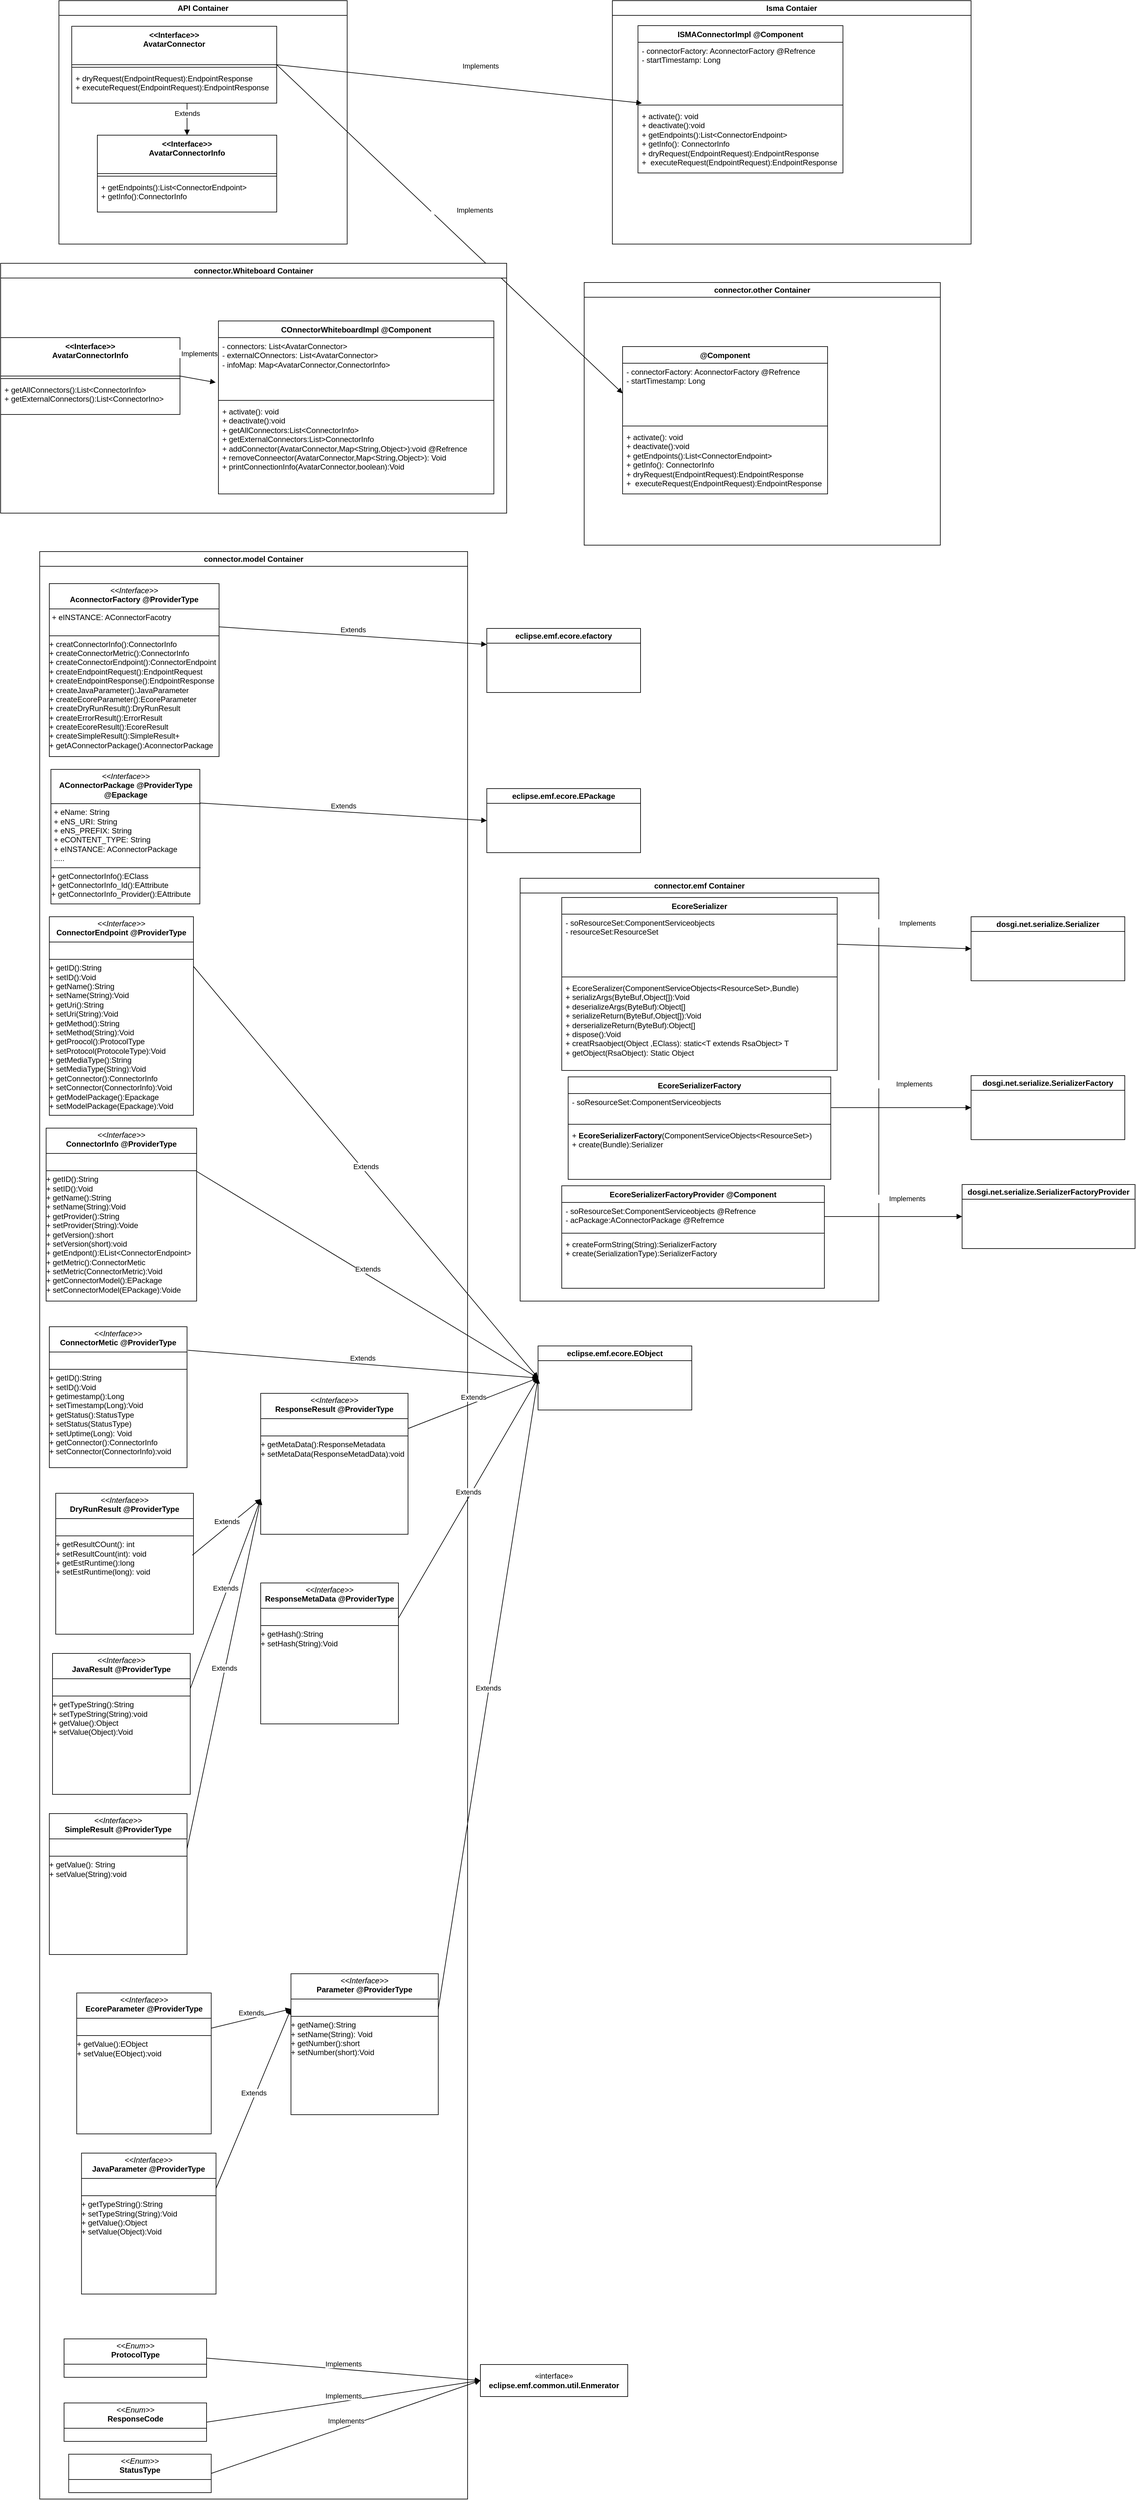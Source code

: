 <mxfile version="26.3.0">
  <diagram id="C5RBs43oDa-KdzZeNtuy" name="Page-1">
    <mxGraphModel dx="2717" dy="1353" grid="1" gridSize="10" guides="1" tooltips="1" connect="1" arrows="1" fold="1" page="1" pageScale="1" pageWidth="827" pageHeight="1169" math="0" shadow="0">
      <root>
        <mxCell id="WIyWlLk6GJQsqaUBKTNV-0" />
        <mxCell id="WIyWlLk6GJQsqaUBKTNV-1" parent="WIyWlLk6GJQsqaUBKTNV-0" />
        <mxCell id="YxOy0pmNRRjboRJVO0OH-23" value="Isma Contaier" style="swimlane;whiteSpace=wrap;html=1;" parent="WIyWlLk6GJQsqaUBKTNV-1" vertex="1">
          <mxGeometry x="134" y="20" width="560" height="380" as="geometry" />
        </mxCell>
        <mxCell id="djY0cKDpvmUm5j8Hwuhj-0" value="ISMAConnectorImpl @Component" style="swimlane;fontStyle=1;align=center;verticalAlign=top;childLayout=stackLayout;horizontal=1;startSize=26;horizontalStack=0;resizeParent=1;resizeParentMax=0;resizeLast=0;collapsible=1;marginBottom=0;whiteSpace=wrap;html=1;" vertex="1" parent="YxOy0pmNRRjboRJVO0OH-23">
          <mxGeometry x="40" y="39" width="320" height="230" as="geometry" />
        </mxCell>
        <mxCell id="djY0cKDpvmUm5j8Hwuhj-1" value="- connectorFactory: AconnectorFactory @Refrence&lt;div&gt;- startTimestamp: Long&lt;/div&gt;" style="text;strokeColor=none;fillColor=none;align=left;verticalAlign=top;spacingLeft=4;spacingRight=4;overflow=hidden;rotatable=0;points=[[0,0.5],[1,0.5]];portConstraint=eastwest;whiteSpace=wrap;html=1;" vertex="1" parent="djY0cKDpvmUm5j8Hwuhj-0">
          <mxGeometry y="26" width="320" height="94" as="geometry" />
        </mxCell>
        <mxCell id="djY0cKDpvmUm5j8Hwuhj-2" value="" style="line;strokeWidth=1;fillColor=none;align=left;verticalAlign=middle;spacingTop=-1;spacingLeft=3;spacingRight=3;rotatable=0;labelPosition=right;points=[];portConstraint=eastwest;strokeColor=inherit;" vertex="1" parent="djY0cKDpvmUm5j8Hwuhj-0">
          <mxGeometry y="120" width="320" height="8" as="geometry" />
        </mxCell>
        <mxCell id="djY0cKDpvmUm5j8Hwuhj-3" value="+ activate(): void&lt;div&gt;+ deactivate():void&lt;/div&gt;&lt;div&gt;+ getEndpoints():List&amp;lt;ConnectorEndpoint&amp;gt;&lt;/div&gt;&lt;div&gt;+ getInfo(): ConnectorInfo&lt;/div&gt;&lt;div&gt;+&amp;nbsp;&lt;span style=&quot;background-color: transparent; color: light-dark(rgb(0, 0, 0), rgb(255, 255, 255));&quot;&gt;dryRequest(EndpointRequest):EndpointResponse&lt;/span&gt;&lt;/div&gt;&lt;div&gt;&lt;span style=&quot;background-color: transparent; color: light-dark(rgb(0, 0, 0), rgb(255, 255, 255));&quot;&gt;+&amp;nbsp;&lt;/span&gt;&lt;span style=&quot;background-color: transparent; color: light-dark(rgb(0, 0, 0), rgb(255, 255, 255));&quot;&gt;&amp;nbsp;executeRequest(EndpointRequest):EndpointResponse&amp;nbsp;&lt;/span&gt;&lt;/div&gt;&lt;div&gt;&lt;span style=&quot;background-color: transparent; color: light-dark(rgb(0, 0, 0), rgb(255, 255, 255));&quot;&gt;&lt;br&gt;&lt;/span&gt;&lt;/div&gt;&lt;div&gt;&lt;span style=&quot;background-color: transparent; color: light-dark(rgb(0, 0, 0), rgb(255, 255, 255));&quot;&gt;&lt;br&gt;&lt;/span&gt;&lt;/div&gt;&lt;div&gt;&lt;span style=&quot;background-color: transparent; color: light-dark(rgb(0, 0, 0), rgb(255, 255, 255));&quot;&gt;&lt;br&gt;&lt;/span&gt;&lt;/div&gt;" style="text;strokeColor=none;fillColor=none;align=left;verticalAlign=top;spacingLeft=4;spacingRight=4;overflow=hidden;rotatable=0;points=[[0,0.5],[1,0.5]];portConstraint=eastwest;whiteSpace=wrap;html=1;" vertex="1" parent="djY0cKDpvmUm5j8Hwuhj-0">
          <mxGeometry y="128" width="320" height="102" as="geometry" />
        </mxCell>
        <mxCell id="YxOy0pmNRRjboRJVO0OH-12" value="API Container" style="swimlane;whiteSpace=wrap;html=1;" parent="WIyWlLk6GJQsqaUBKTNV-1" vertex="1">
          <mxGeometry x="-730" y="20" width="450" height="380" as="geometry" />
        </mxCell>
        <mxCell id="YxOy0pmNRRjboRJVO0OH-15" value="&amp;lt;&amp;lt;Interface&amp;gt;&amp;gt;&lt;div&gt;AvatarConnector&lt;/div&gt;" style="swimlane;fontStyle=1;align=center;verticalAlign=top;childLayout=stackLayout;horizontal=1;startSize=60;horizontalStack=0;resizeParent=1;resizeParentMax=0;resizeLast=0;collapsible=1;marginBottom=0;whiteSpace=wrap;html=1;fillStyle=auto;" parent="YxOy0pmNRRjboRJVO0OH-12" vertex="1">
          <mxGeometry x="20" y="40" width="320" height="120" as="geometry">
            <mxRectangle x="60" y="50" width="120" height="40" as="alternateBounds" />
          </mxGeometry>
        </mxCell>
        <mxCell id="YxOy0pmNRRjboRJVO0OH-17" value="" style="line;strokeWidth=1;fillColor=none;align=left;verticalAlign=middle;spacingTop=-1;spacingLeft=3;spacingRight=3;rotatable=0;labelPosition=right;points=[];portConstraint=eastwest;strokeColor=inherit;" parent="YxOy0pmNRRjboRJVO0OH-15" vertex="1">
          <mxGeometry y="60" width="320" height="8" as="geometry" />
        </mxCell>
        <mxCell id="YxOy0pmNRRjboRJVO0OH-18" value="+ dryRequest(EndpointRequest):EndpointResponse&lt;div&gt;+ executeRequest(EndpointRequest):EndpointResponse&amp;nbsp;&lt;/div&gt;" style="text;strokeColor=none;fillColor=none;align=left;verticalAlign=top;spacingLeft=4;spacingRight=4;overflow=hidden;rotatable=0;points=[[0,0.5],[1,0.5]];portConstraint=eastwest;whiteSpace=wrap;html=1;" parent="YxOy0pmNRRjboRJVO0OH-15" vertex="1">
          <mxGeometry y="68" width="320" height="52" as="geometry" />
        </mxCell>
        <mxCell id="YxOy0pmNRRjboRJVO0OH-19" value="&amp;lt;&amp;lt;Interface&amp;gt;&amp;gt;&lt;div&gt;AvatarConnectorInfo&lt;/div&gt;" style="swimlane;fontStyle=1;align=center;verticalAlign=top;childLayout=stackLayout;horizontal=1;startSize=60;horizontalStack=0;resizeParent=1;resizeParentMax=0;resizeLast=0;collapsible=1;marginBottom=0;whiteSpace=wrap;html=1;fillStyle=auto;" parent="YxOy0pmNRRjboRJVO0OH-12" vertex="1">
          <mxGeometry x="60" y="210" width="280" height="120" as="geometry">
            <mxRectangle x="60" y="50" width="120" height="40" as="alternateBounds" />
          </mxGeometry>
        </mxCell>
        <mxCell id="YxOy0pmNRRjboRJVO0OH-20" value="" style="line;strokeWidth=1;fillColor=none;align=left;verticalAlign=middle;spacingTop=-1;spacingLeft=3;spacingRight=3;rotatable=0;labelPosition=right;points=[];portConstraint=eastwest;strokeColor=inherit;" parent="YxOy0pmNRRjboRJVO0OH-19" vertex="1">
          <mxGeometry y="60" width="280" height="8" as="geometry" />
        </mxCell>
        <mxCell id="YxOy0pmNRRjboRJVO0OH-21" value="+ getEndpoints():List&amp;lt;ConnectorEndpoint&amp;gt;&lt;div&gt;+ getInfo():ConnectorInfo&amp;nbsp;&lt;/div&gt;" style="text;strokeColor=none;fillColor=none;align=left;verticalAlign=top;spacingLeft=4;spacingRight=4;overflow=hidden;rotatable=0;points=[[0,0.5],[1,0.5]];portConstraint=eastwest;whiteSpace=wrap;html=1;" parent="YxOy0pmNRRjboRJVO0OH-19" vertex="1">
          <mxGeometry y="68" width="280" height="52" as="geometry" />
        </mxCell>
        <mxCell id="YxOy0pmNRRjboRJVO0OH-24" value="Extends" style="html=1;verticalAlign=bottom;endArrow=block;curved=0;rounded=0;entryX=0.5;entryY=0;entryDx=0;entryDy=0;" parent="YxOy0pmNRRjboRJVO0OH-12" target="YxOy0pmNRRjboRJVO0OH-19" edge="1">
          <mxGeometry width="80" relative="1" as="geometry">
            <mxPoint x="200" y="160" as="sourcePoint" />
            <mxPoint x="290" y="380.5" as="targetPoint" />
          </mxGeometry>
        </mxCell>
        <mxCell id="djY0cKDpvmUm5j8Hwuhj-4" value="&lt;blockquote style=&quot;margin: 0 0 0 40px; border: none; padding: 0px;&quot;&gt;Implements&lt;/blockquote&gt;" style="html=1;verticalAlign=bottom;endArrow=block;curved=0;rounded=0;entryX=0.019;entryY=0.125;entryDx=0;entryDy=0;exitX=1;exitY=0.5;exitDx=0;exitDy=0;entryPerimeter=0;" edge="1" parent="WIyWlLk6GJQsqaUBKTNV-1" source="YxOy0pmNRRjboRJVO0OH-15" target="djY0cKDpvmUm5j8Hwuhj-2">
          <mxGeometry x="0.034" y="20" width="80" relative="1" as="geometry">
            <mxPoint x="-320.0" y="140.002" as="sourcePoint" />
            <mxPoint x="241.12" y="144.99" as="targetPoint" />
            <Array as="points" />
            <mxPoint x="1" as="offset" />
          </mxGeometry>
        </mxCell>
        <mxCell id="djY0cKDpvmUm5j8Hwuhj-14" value="eclipse.emf.ecore.efactory" style="swimlane;whiteSpace=wrap;html=1;" vertex="1" parent="WIyWlLk6GJQsqaUBKTNV-1">
          <mxGeometry x="-62" y="1000" width="240" height="100" as="geometry">
            <mxRectangle x="-370" y="440" width="180" height="30" as="alternateBounds" />
          </mxGeometry>
        </mxCell>
        <mxCell id="djY0cKDpvmUm5j8Hwuhj-6" value="connector.model Container" style="swimlane;whiteSpace=wrap;html=1;" vertex="1" parent="WIyWlLk6GJQsqaUBKTNV-1">
          <mxGeometry x="-760" y="880" width="668" height="3040" as="geometry">
            <mxRectangle x="-760" y="560" width="130" height="30" as="alternateBounds" />
          </mxGeometry>
        </mxCell>
        <mxCell id="djY0cKDpvmUm5j8Hwuhj-32" value="&lt;p style=&quot;margin:0px;margin-top:4px;text-align:center;&quot;&gt;&lt;i&gt;&amp;lt;&amp;lt;Interface&amp;gt;&amp;gt;&lt;/i&gt;&lt;br&gt;&lt;b&gt;AconnectorFactory @ProviderType&lt;/b&gt;&lt;/p&gt;&lt;hr size=&quot;1&quot; style=&quot;border-style:solid;&quot;&gt;&lt;p style=&quot;margin:0px;margin-left:4px;&quot;&gt;+ eINSTANCE: AConnectorFacotry&lt;br&gt;&lt;br&gt;&lt;/p&gt;&lt;hr size=&quot;1&quot; style=&quot;border-style:solid;&quot;&gt;&lt;div&gt;+ creatConnectorInfo():ConnectorInfo&lt;/div&gt;&lt;div&gt;+ createConnectorMetric():ConnectorInfo&lt;/div&gt;&lt;div&gt;+ createConnectorEndpoint():ConnectorEndpoint&lt;/div&gt;&lt;div&gt;+ createEndpointRequest():EndpointRequest&lt;/div&gt;&lt;div&gt;+ createEndpointResponse():EndpointResponse&lt;/div&gt;&lt;div&gt;+ createJavaParameter():JavaParameter&lt;/div&gt;&lt;div&gt;+ createEcoreParameter():EcoreParameter&lt;/div&gt;&lt;div&gt;+ createDryRunResult():DryRunResult&lt;/div&gt;&lt;div&gt;+ createErrorResult():ErrorResult&lt;/div&gt;&lt;div&gt;+ createEcoreResult():EcoreResult&lt;/div&gt;&lt;div&gt;+ createSimpleResult():SimpleResult+&lt;/div&gt;&lt;div&gt;&lt;span style=&quot;background-color: transparent; color: light-dark(rgb(0, 0, 0), rgb(255, 255, 255));&quot;&gt;+ getAConnectorPackage():AconnectorPackage&lt;/span&gt;&lt;span style=&quot;color: light-dark(rgba(0, 0, 0, 0), rgb(237, 237, 237)); font-family: monospace; font-size: 0px; text-wrap-mode: nowrap; background-color: transparent;&quot;&gt;%3CmxGraphModel%3E%3Croot%3E%3CmxCell%20id%3D%220%22%2F%3E%3CmxCell%20id%3D%221%22%20parent%3D%220%22%2F%3E%3CmxCell%20id%3D%222%22%20value%3D%22%26lt%3Bdiv%26gt%3B%2B%20creatConnectorInfo()%3AConnectorInfo%26lt%3B%2Fdiv%26gt%3B%26lt%3Bdiv%26gt%3B%2B%20createConnectorMetric()%3AConnectorInfo%26lt%3B%2Fdiv%26gt%3B%26lt%3Bdiv%26gt%3B%2B%20createConnectorEndpoint()%3AConnectorEndpoint%26lt%3B%2Fdiv%26gt%3B%26lt%3Bdiv%26gt%3B%2B%20createEndpointRequest()%3AEndpointRequest%26lt%3B%2Fdiv%26gt%3B%26lt%3Bdiv%26gt%3B%2B%20createEndpointResponse()%3AEndpointResponse%26lt%3B%2Fdiv%26gt%3B%26lt%3Bdiv%26gt%3B%2B%20createJavaParameter()%3AJavaParameter%26lt%3B%2Fdiv%26gt%3B%26lt%3Bdiv%26gt%3B%2B%20createEcoreParameter()%3AEcoreParameter%26lt%3B%2Fdiv%26gt%3B%26lt%3Bdiv%26gt%3B%2B%20createDryRunResult()%3ADryRunResult%26lt%3B%2Fdiv%26gt%3B%26lt%3Bdiv%26gt%3B%2B%20createErrorResult()%3AErrorResult%26lt%3B%2Fdiv%26gt%3B%26lt%3Bdiv%26gt%3B%2B%20createEcoreResult()%3AEcoreResult%26lt%3B%2Fdiv%26gt%3B%26lt%3Bdiv%26gt%3B%2B%20createSimpleResult()%3ASimpleResult%26lt%3B%2Fdiv%26gt%3B%26lt%3Bdiv%26gt%3B%2B%20getAConnectorPackage()%3AAconnectorPackage%26lt%3B%2Fdiv%26gt%3B%22%20style%3D%22text%3BstrokeColor%3Dnone%3BfillColor%3Dnone%3Balign%3Dleft%3BverticalAlign%3Dtop%3BspacingLeft%3D4%3BspacingRight%3D4%3Boverflow%3Dhidden%3Brotatable%3D0%3Bpoints%3D%5B%5B0%2C0.5%5D%2C%5B1%2C0.5%5D%5D%3BportConstraint%3Deastwest%3BwhiteSpace%3Dwrap%3Bhtml%3D1%3B%22%20vertex%3D%221%22%20parent%3D%221%22%3E%3CmxGeometry%20x%3D%22-807%22%20y%3D%22640%22%20width%3D%22320%22%20height%3D%22220%22%20as%3D%22geometry%22%2F%3E%3C%2FmxCell%3E%3C%2Froot%3E%3C%2FmxGraphModel%3E&lt;/span&gt;&lt;/div&gt;" style="verticalAlign=top;align=left;overflow=fill;html=1;whiteSpace=wrap;" vertex="1" parent="djY0cKDpvmUm5j8Hwuhj-6">
          <mxGeometry x="15" y="50" width="265" height="270" as="geometry" />
        </mxCell>
        <mxCell id="djY0cKDpvmUm5j8Hwuhj-40" value="&lt;p style=&quot;margin:0px;margin-top:4px;text-align:center;&quot;&gt;&lt;i&gt;&amp;lt;&amp;lt;Interface&amp;gt;&amp;gt;&lt;/i&gt;&lt;br&gt;&lt;b&gt;AConnectorPackage @ProviderType @Epackage&lt;/b&gt;&lt;/p&gt;&lt;hr size=&quot;1&quot; style=&quot;border-style:solid;&quot;&gt;&lt;p style=&quot;margin:0px;margin-left:4px;&quot;&gt;+ eName: String&lt;/p&gt;&lt;p style=&quot;margin:0px;margin-left:4px;&quot;&gt;+ eNS_URI: String&lt;/p&gt;&lt;p style=&quot;margin:0px;margin-left:4px;&quot;&gt;+ eNS_PREFIX: String&lt;/p&gt;&lt;p style=&quot;margin:0px;margin-left:4px;&quot;&gt;+ eCONTENT_TYPE: String&lt;/p&gt;&lt;p style=&quot;margin:0px;margin-left:4px;&quot;&gt;+ eINSTANCE: AConnectorPackage&lt;/p&gt;&lt;p style=&quot;margin:0px;margin-left:4px;&quot;&gt;.....&lt;/p&gt;&lt;hr size=&quot;1&quot; style=&quot;border-style:solid;&quot;&gt;&lt;div&gt;+ getConnectorInfo():EClass&lt;br&gt;&lt;/div&gt;&lt;div&gt;+ getConnectorInfo_Id():EAttribute&lt;/div&gt;&lt;div&gt;+ getConnectorInfo_Provider():EAttribute&lt;/div&gt;&lt;div&gt;.....&lt;/div&gt;&lt;div&gt;&lt;br&gt;&lt;/div&gt;" style="verticalAlign=top;align=left;overflow=fill;html=1;whiteSpace=wrap;" vertex="1" parent="djY0cKDpvmUm5j8Hwuhj-6">
          <mxGeometry x="17.5" y="340" width="232.5" height="210" as="geometry" />
        </mxCell>
        <mxCell id="djY0cKDpvmUm5j8Hwuhj-44" value="&lt;p style=&quot;margin:0px;margin-top:4px;text-align:center;&quot;&gt;&lt;i&gt;&amp;lt;&amp;lt;Interface&amp;gt;&amp;gt;&lt;/i&gt;&lt;br&gt;&lt;b&gt;ConnectorEndpoint @ProviderType&lt;/b&gt;&lt;/p&gt;&lt;hr size=&quot;1&quot; style=&quot;border-style:solid;&quot;&gt;&lt;p style=&quot;margin:0px;margin-left:4px;&quot;&gt;&lt;br&gt;&lt;/p&gt;&lt;hr size=&quot;1&quot; style=&quot;border-style:solid;&quot;&gt;&lt;div&gt;+ getID():String&lt;/div&gt;&lt;div&gt;+ setID():Void&lt;/div&gt;&lt;div&gt;+ getName():String&lt;/div&gt;&lt;div&gt;+ setName(String):Void&lt;/div&gt;&lt;div&gt;+ getUri():String&lt;/div&gt;&lt;div&gt;+ setUri(String):Void&lt;/div&gt;&lt;div&gt;+ getMethod():String&lt;/div&gt;&lt;div&gt;+ setMethod(String):Void&lt;/div&gt;&lt;div&gt;+ getProocol():ProtocolType&lt;/div&gt;&lt;div&gt;+ setProtocol(ProtocoleType):Void&lt;/div&gt;&lt;div&gt;+ getMediaType():String&lt;/div&gt;&lt;div&gt;+ setMediaType(String):Void&lt;/div&gt;&lt;div&gt;+ getConnector():ConnectorInfo&lt;/div&gt;&lt;div&gt;+ setConnector(ConnectorInfo):Void&lt;/div&gt;&lt;div&gt;+ getModelPackage():Epackage&lt;/div&gt;&lt;div&gt;+ setModelPackage(Epackage):Void&lt;/div&gt;&lt;div&gt;&lt;br&gt;&lt;/div&gt;&lt;div&gt;&lt;br&gt;&lt;/div&gt;&lt;div&gt;&lt;br&gt;&lt;/div&gt;&lt;div&gt;&lt;br&gt;&lt;/div&gt;" style="verticalAlign=top;align=left;overflow=fill;html=1;whiteSpace=wrap;" vertex="1" parent="djY0cKDpvmUm5j8Hwuhj-6">
          <mxGeometry x="15" y="570" width="225" height="310" as="geometry" />
        </mxCell>
        <mxCell id="djY0cKDpvmUm5j8Hwuhj-46" value="&lt;p style=&quot;margin:0px;margin-top:4px;text-align:center;&quot;&gt;&lt;i&gt;&amp;lt;&amp;lt;Interface&amp;gt;&amp;gt;&lt;/i&gt;&lt;br&gt;&lt;b&gt;ConnectorInfo @ProviderType&lt;/b&gt;&lt;/p&gt;&lt;hr size=&quot;1&quot; style=&quot;border-style:solid;&quot;&gt;&lt;p style=&quot;margin:0px;margin-left:4px;&quot;&gt;&lt;br&gt;&lt;/p&gt;&lt;hr size=&quot;1&quot; style=&quot;border-style:solid;&quot;&gt;&lt;div&gt;+ getID():String&lt;/div&gt;&lt;div&gt;+ setID():Void&lt;/div&gt;&lt;div&gt;+ getName():String&lt;/div&gt;&lt;div&gt;+ setName(String):Void&lt;/div&gt;&lt;div&gt;+ getProvider():String&lt;/div&gt;&lt;div&gt;+ setProvider(String):Voide&lt;/div&gt;&lt;div&gt;+ getVersion():short&lt;/div&gt;&lt;div&gt;+ setVersion(short):void&lt;/div&gt;&lt;div&gt;+ getEndpont():EList&amp;lt;ConnectorEndpoint&amp;gt;&lt;/div&gt;&lt;div&gt;+ getMetric():ConnectorMetic&lt;/div&gt;&lt;div&gt;+ setMetric(ConnectorMetric):Void&lt;/div&gt;&lt;div&gt;+ getConnectorModel():EPackage&lt;/div&gt;&lt;div&gt;+ setConnectorModel(EPackage):Voide&lt;/div&gt;&lt;div&gt;&lt;br&gt;&lt;/div&gt;&lt;div&gt;&lt;br&gt;&lt;/div&gt;&lt;div&gt;&lt;br&gt;&lt;/div&gt;&lt;div&gt;&lt;br&gt;&lt;/div&gt;&lt;div&gt;&lt;br&gt;&lt;/div&gt;" style="verticalAlign=top;align=left;overflow=fill;html=1;whiteSpace=wrap;" vertex="1" parent="djY0cKDpvmUm5j8Hwuhj-6">
          <mxGeometry x="10" y="900" width="235" height="270" as="geometry" />
        </mxCell>
        <mxCell id="djY0cKDpvmUm5j8Hwuhj-48" value="&lt;p style=&quot;margin:0px;margin-top:4px;text-align:center;&quot;&gt;&lt;i&gt;&amp;lt;&amp;lt;Interface&amp;gt;&amp;gt;&lt;/i&gt;&lt;br&gt;&lt;b&gt;ConnectorMetic @ProviderType&lt;/b&gt;&lt;/p&gt;&lt;hr size=&quot;1&quot; style=&quot;border-style:solid;&quot;&gt;&lt;p style=&quot;margin:0px;margin-left:4px;&quot;&gt;&lt;br&gt;&lt;/p&gt;&lt;hr size=&quot;1&quot; style=&quot;border-style:solid;&quot;&gt;&lt;div&gt;+ getID():String&lt;/div&gt;&lt;div&gt;+ setID():Void&lt;/div&gt;&lt;div&gt;+ getimestamp():Long&lt;/div&gt;&lt;div&gt;+ setTimestamp(Long):Void&lt;/div&gt;&lt;div&gt;+ getStatus():StatusType&lt;/div&gt;&lt;div&gt;+ setStatus(StatusType)&lt;/div&gt;&lt;div&gt;+ setUptime(Long): Void&lt;/div&gt;&lt;div&gt;+ getConnector():ConnectorInfo&lt;/div&gt;&lt;div&gt;+ setConnector(ConnectorInfo):void&lt;/div&gt;&lt;div&gt;&lt;br&gt;&lt;/div&gt;&lt;div&gt;&lt;br&gt;&lt;/div&gt;&lt;div&gt;&lt;br&gt;&lt;/div&gt;&lt;div&gt;&lt;br&gt;&lt;/div&gt;&lt;div&gt;&lt;br&gt;&lt;/div&gt;&lt;div&gt;&lt;br&gt;&lt;/div&gt;" style="verticalAlign=top;align=left;overflow=fill;html=1;whiteSpace=wrap;" vertex="1" parent="djY0cKDpvmUm5j8Hwuhj-6">
          <mxGeometry x="15" y="1210" width="215" height="220" as="geometry" />
        </mxCell>
        <mxCell id="djY0cKDpvmUm5j8Hwuhj-50" value="&lt;p style=&quot;margin:0px;margin-top:4px;text-align:center;&quot;&gt;&lt;i&gt;&amp;lt;&amp;lt;Interface&amp;gt;&amp;gt;&lt;/i&gt;&lt;br&gt;&lt;b&gt;DryRunResult @ProviderType&lt;/b&gt;&lt;/p&gt;&lt;hr size=&quot;1&quot; style=&quot;border-style:solid;&quot;&gt;&lt;p style=&quot;margin:0px;margin-left:4px;&quot;&gt;&lt;br&gt;&lt;/p&gt;&lt;hr size=&quot;1&quot; style=&quot;border-style:solid;&quot;&gt;&lt;div&gt;+ getResultCOunt(): int&lt;/div&gt;&lt;div&gt;+ setResultCount(int): void&lt;/div&gt;&lt;div&gt;+ getEstRuntime():long&lt;/div&gt;&lt;div&gt;+ setEstRuntime(long): void&lt;/div&gt;&lt;div&gt;&lt;br&gt;&lt;/div&gt;&lt;div&gt;&lt;br&gt;&lt;/div&gt;&lt;div&gt;&lt;br&gt;&lt;/div&gt;&lt;div&gt;&lt;br&gt;&lt;/div&gt;&lt;div&gt;&lt;br&gt;&lt;/div&gt;&lt;div&gt;&lt;br&gt;&lt;/div&gt;" style="verticalAlign=top;align=left;overflow=fill;html=1;whiteSpace=wrap;" vertex="1" parent="djY0cKDpvmUm5j8Hwuhj-6">
          <mxGeometry x="25" y="1470" width="215" height="220" as="geometry" />
        </mxCell>
        <mxCell id="djY0cKDpvmUm5j8Hwuhj-51" value="&lt;p style=&quot;margin:0px;margin-top:4px;text-align:center;&quot;&gt;&lt;i&gt;&amp;lt;&amp;lt;Interface&amp;gt;&amp;gt;&lt;/i&gt;&lt;br&gt;&lt;b&gt;ResponseResult @ProviderType&lt;/b&gt;&lt;/p&gt;&lt;hr size=&quot;1&quot; style=&quot;border-style:solid;&quot;&gt;&lt;p style=&quot;margin:0px;margin-left:4px;&quot;&gt;&lt;br&gt;&lt;/p&gt;&lt;hr size=&quot;1&quot; style=&quot;border-style:solid;&quot;&gt;&lt;div&gt;+ getMetaData():ResponseMetadata&lt;/div&gt;&lt;div&gt;+ setMetaData(ResponseMetadData):void&lt;/div&gt;&lt;div&gt;&lt;br&gt;&lt;/div&gt;&lt;div&gt;&lt;br&gt;&lt;/div&gt;&lt;div&gt;&lt;br&gt;&lt;/div&gt;&lt;div&gt;&lt;br&gt;&lt;/div&gt;&lt;div&gt;&lt;br&gt;&lt;/div&gt;&lt;div&gt;&lt;br&gt;&lt;/div&gt;" style="verticalAlign=top;align=left;overflow=fill;html=1;whiteSpace=wrap;" vertex="1" parent="djY0cKDpvmUm5j8Hwuhj-6">
          <mxGeometry x="345" y="1314" width="230" height="220" as="geometry" />
        </mxCell>
        <mxCell id="djY0cKDpvmUm5j8Hwuhj-52" value="Extends" style="html=1;verticalAlign=bottom;endArrow=block;curved=0;rounded=0;exitX=0.992;exitY=0.439;exitDx=0;exitDy=0;entryX=0;entryY=0.75;entryDx=0;entryDy=0;exitPerimeter=0;" edge="1" parent="djY0cKDpvmUm5j8Hwuhj-6" source="djY0cKDpvmUm5j8Hwuhj-50" target="djY0cKDpvmUm5j8Hwuhj-51">
          <mxGeometry width="80" relative="1" as="geometry">
            <mxPoint x="245" y="1587" as="sourcePoint" />
            <mxPoint x="764" y="1130" as="targetPoint" />
          </mxGeometry>
        </mxCell>
        <mxCell id="djY0cKDpvmUm5j8Hwuhj-57" value="Extends" style="html=1;verticalAlign=bottom;endArrow=block;curved=0;rounded=0;exitX=1;exitY=0.25;exitDx=0;exitDy=0;entryX=0;entryY=0.25;entryDx=0;entryDy=0;" edge="1" parent="djY0cKDpvmUm5j8Hwuhj-6" source="djY0cKDpvmUm5j8Hwuhj-55" target="djY0cKDpvmUm5j8Hwuhj-56">
          <mxGeometry width="80" relative="1" as="geometry">
            <mxPoint x="240" y="1802" as="sourcePoint" />
            <mxPoint x="342" y="1580" as="targetPoint" />
          </mxGeometry>
        </mxCell>
        <mxCell id="djY0cKDpvmUm5j8Hwuhj-62" value="Extends" style="html=1;verticalAlign=bottom;endArrow=block;curved=0;rounded=0;exitX=1;exitY=0.25;exitDx=0;exitDy=0;entryX=0;entryY=0.25;entryDx=0;entryDy=0;" edge="1" parent="djY0cKDpvmUm5j8Hwuhj-6" source="djY0cKDpvmUm5j8Hwuhj-59" target="djY0cKDpvmUm5j8Hwuhj-56">
          <mxGeometry width="80" relative="1" as="geometry">
            <mxPoint x="307" y="2030" as="sourcePoint" />
            <mxPoint x="407" y="1800" as="targetPoint" />
          </mxGeometry>
        </mxCell>
        <mxCell id="djY0cKDpvmUm5j8Hwuhj-63" value="&lt;p style=&quot;margin:0px;margin-top:4px;text-align:center;&quot;&gt;&lt;i&gt;&amp;lt;&amp;lt;Interface&amp;gt;&amp;gt;&lt;/i&gt;&lt;br&gt;&lt;b&gt;JavaResult @ProviderType&lt;/b&gt;&lt;/p&gt;&lt;hr size=&quot;1&quot; style=&quot;border-style:solid;&quot;&gt;&lt;p style=&quot;margin:0px;margin-left:4px;&quot;&gt;&lt;br&gt;&lt;/p&gt;&lt;hr size=&quot;1&quot; style=&quot;border-style:solid;&quot;&gt;&lt;div&gt;+ getTypeString():String&lt;/div&gt;&lt;div&gt;+ setTypeString(String):void&lt;/div&gt;&lt;div&gt;+ getValue():Object&lt;/div&gt;&lt;div&gt;+ setValue(Object):Void&lt;/div&gt;&lt;div&gt;&lt;br&gt;&lt;/div&gt;&lt;div&gt;&lt;br&gt;&lt;/div&gt;&lt;div&gt;&lt;br&gt;&lt;/div&gt;&lt;div&gt;&lt;br&gt;&lt;/div&gt;&lt;div&gt;&lt;br&gt;&lt;/div&gt;&lt;div&gt;&lt;br&gt;&lt;/div&gt;" style="verticalAlign=top;align=left;overflow=fill;html=1;whiteSpace=wrap;" vertex="1" parent="djY0cKDpvmUm5j8Hwuhj-6">
          <mxGeometry x="20" y="1720" width="215" height="220" as="geometry" />
        </mxCell>
        <mxCell id="djY0cKDpvmUm5j8Hwuhj-64" value="Extends" style="html=1;verticalAlign=bottom;endArrow=block;curved=0;rounded=0;exitX=1;exitY=0.25;exitDx=0;exitDy=0;entryX=0;entryY=0.75;entryDx=0;entryDy=0;" edge="1" parent="djY0cKDpvmUm5j8Hwuhj-6" source="djY0cKDpvmUm5j8Hwuhj-63" target="djY0cKDpvmUm5j8Hwuhj-51">
          <mxGeometry width="80" relative="1" as="geometry">
            <mxPoint x="264.75" y="1778" as="sourcePoint" />
            <mxPoint x="386.75" y="1670" as="targetPoint" />
          </mxGeometry>
        </mxCell>
        <mxCell id="djY0cKDpvmUm5j8Hwuhj-56" value="&lt;p style=&quot;margin:0px;margin-top:4px;text-align:center;&quot;&gt;&lt;i&gt;&amp;lt;&amp;lt;Interface&amp;gt;&amp;gt;&lt;/i&gt;&lt;br&gt;&lt;b&gt;Parameter @ProviderType&lt;/b&gt;&lt;/p&gt;&lt;hr size=&quot;1&quot; style=&quot;border-style:solid;&quot;&gt;&lt;p style=&quot;margin:0px;margin-left:4px;&quot;&gt;&lt;br&gt;&lt;/p&gt;&lt;hr size=&quot;1&quot; style=&quot;border-style:solid;&quot;&gt;&lt;div&gt;+ getName():String&lt;/div&gt;&lt;div&gt;+ setName(String): Void&lt;/div&gt;&lt;div&gt;+ getNumber():short&lt;/div&gt;&lt;div&gt;+ setNumber(short):Void&lt;/div&gt;&lt;div&gt;&lt;br&gt;&lt;/div&gt;&lt;div&gt;&lt;br&gt;&lt;/div&gt;&lt;div&gt;&lt;br&gt;&lt;/div&gt;&lt;div&gt;&lt;br&gt;&lt;/div&gt;&lt;div&gt;&lt;br&gt;&lt;/div&gt;" style="verticalAlign=top;align=left;overflow=fill;html=1;whiteSpace=wrap;" vertex="1" parent="djY0cKDpvmUm5j8Hwuhj-6">
          <mxGeometry x="392.25" y="2220" width="230" height="220" as="geometry" />
        </mxCell>
        <mxCell id="djY0cKDpvmUm5j8Hwuhj-55" value="&lt;p style=&quot;margin:0px;margin-top:4px;text-align:center;&quot;&gt;&lt;i&gt;&amp;lt;&amp;lt;Interface&amp;gt;&amp;gt;&lt;/i&gt;&lt;br&gt;&lt;b&gt;EcoreParameter @ProviderType&lt;/b&gt;&lt;/p&gt;&lt;hr size=&quot;1&quot; style=&quot;border-style:solid;&quot;&gt;&lt;p style=&quot;margin:0px;margin-left:4px;&quot;&gt;&lt;br&gt;&lt;/p&gt;&lt;hr size=&quot;1&quot; style=&quot;border-style:solid;&quot;&gt;&lt;div&gt;+ getValue():EObject&lt;/div&gt;&lt;div&gt;+ setValue(EObject):void&lt;/div&gt;&lt;div&gt;&lt;br&gt;&lt;/div&gt;&lt;div&gt;&lt;br&gt;&lt;/div&gt;&lt;div&gt;&lt;br&gt;&lt;/div&gt;&lt;div&gt;&lt;br&gt;&lt;/div&gt;&lt;div&gt;&lt;br&gt;&lt;/div&gt;&lt;div&gt;&lt;br&gt;&lt;/div&gt;" style="verticalAlign=top;align=left;overflow=fill;html=1;whiteSpace=wrap;" vertex="1" parent="djY0cKDpvmUm5j8Hwuhj-6">
          <mxGeometry x="57.75" y="2250" width="210" height="220" as="geometry" />
        </mxCell>
        <mxCell id="djY0cKDpvmUm5j8Hwuhj-59" value="&lt;p style=&quot;margin:0px;margin-top:4px;text-align:center;&quot;&gt;&lt;i&gt;&amp;lt;&amp;lt;Interface&amp;gt;&amp;gt;&lt;/i&gt;&lt;br&gt;&lt;b&gt;JavaParameter @ProviderType&lt;/b&gt;&lt;/p&gt;&lt;hr size=&quot;1&quot; style=&quot;border-style:solid;&quot;&gt;&lt;p style=&quot;margin:0px;margin-left:4px;&quot;&gt;&lt;br&gt;&lt;/p&gt;&lt;hr size=&quot;1&quot; style=&quot;border-style:solid;&quot;&gt;&lt;div&gt;+ getTypeString():String&lt;/div&gt;&lt;div&gt;+ setTypeString(String):Void&lt;/div&gt;&lt;div&gt;+ getValue():Object&lt;/div&gt;&lt;div&gt;+ setValue(Object):Void&lt;/div&gt;&lt;div&gt;&lt;br&gt;&lt;/div&gt;&lt;div&gt;&lt;br&gt;&lt;/div&gt;&lt;div&gt;&lt;br&gt;&lt;/div&gt;&lt;div&gt;&lt;br&gt;&lt;/div&gt;&lt;div&gt;&lt;br&gt;&lt;/div&gt;" style="verticalAlign=top;align=left;overflow=fill;html=1;whiteSpace=wrap;" vertex="1" parent="djY0cKDpvmUm5j8Hwuhj-6">
          <mxGeometry x="65.25" y="2500" width="210" height="220" as="geometry" />
        </mxCell>
        <mxCell id="djY0cKDpvmUm5j8Hwuhj-68" value="&lt;p style=&quot;margin:0px;margin-top:4px;text-align:center;&quot;&gt;&lt;i&gt;&amp;lt;&amp;lt;Enum&amp;gt;&amp;gt;&lt;/i&gt;&lt;br&gt;&lt;b&gt;ProtocolType&lt;/b&gt;&lt;/p&gt;&lt;hr size=&quot;1&quot; style=&quot;border-style:solid;&quot;&gt;&lt;p style=&quot;margin:0px;margin-left:4px;&quot;&gt;&lt;br&gt;&lt;/p&gt;" style="verticalAlign=top;align=left;overflow=fill;html=1;whiteSpace=wrap;" vertex="1" parent="djY0cKDpvmUm5j8Hwuhj-6">
          <mxGeometry x="38" y="2790" width="222.5" height="60" as="geometry" />
        </mxCell>
        <mxCell id="djY0cKDpvmUm5j8Hwuhj-70" value="&lt;p style=&quot;margin:0px;margin-top:4px;text-align:center;&quot;&gt;&lt;i&gt;&amp;lt;&amp;lt;Enum&amp;gt;&amp;gt;&lt;/i&gt;&lt;br&gt;&lt;b&gt;ResponseCode&lt;/b&gt;&lt;/p&gt;&lt;hr size=&quot;1&quot; style=&quot;border-style:solid;&quot;&gt;&lt;p style=&quot;margin:0px;margin-left:4px;&quot;&gt;&lt;br&gt;&lt;/p&gt;" style="verticalAlign=top;align=left;overflow=fill;html=1;whiteSpace=wrap;" vertex="1" parent="djY0cKDpvmUm5j8Hwuhj-6">
          <mxGeometry x="38" y="2890" width="222.5" height="60" as="geometry" />
        </mxCell>
        <mxCell id="djY0cKDpvmUm5j8Hwuhj-77" value="&lt;p style=&quot;margin:0px;margin-top:4px;text-align:center;&quot;&gt;&lt;i&gt;&amp;lt;&amp;lt;Interface&amp;gt;&amp;gt;&lt;/i&gt;&lt;br&gt;&lt;b&gt;ResponseMetaData @ProviderType&lt;/b&gt;&lt;/p&gt;&lt;hr size=&quot;1&quot; style=&quot;border-style:solid;&quot;&gt;&lt;p style=&quot;margin:0px;margin-left:4px;&quot;&gt;&lt;br&gt;&lt;/p&gt;&lt;hr size=&quot;1&quot; style=&quot;border-style:solid;&quot;&gt;&lt;div&gt;+ getHash():String&lt;/div&gt;&lt;div&gt;+ setHash(String):Void&lt;/div&gt;&lt;div&gt;&lt;br&gt;&lt;/div&gt;&lt;div&gt;&lt;br&gt;&lt;/div&gt;&lt;div&gt;&lt;br&gt;&lt;/div&gt;&lt;div&gt;&lt;br&gt;&lt;/div&gt;&lt;div&gt;&lt;br&gt;&lt;/div&gt;&lt;div&gt;&lt;br&gt;&lt;/div&gt;" style="verticalAlign=top;align=left;overflow=fill;html=1;whiteSpace=wrap;" vertex="1" parent="djY0cKDpvmUm5j8Hwuhj-6">
          <mxGeometry x="345" y="1610" width="215" height="220" as="geometry" />
        </mxCell>
        <mxCell id="djY0cKDpvmUm5j8Hwuhj-79" value="&lt;p style=&quot;margin:0px;margin-top:4px;text-align:center;&quot;&gt;&lt;i&gt;&amp;lt;&amp;lt;Interface&amp;gt;&amp;gt;&lt;/i&gt;&lt;br&gt;&lt;b&gt;SimpleResult @ProviderType&lt;/b&gt;&lt;/p&gt;&lt;hr size=&quot;1&quot; style=&quot;border-style:solid;&quot;&gt;&lt;p style=&quot;margin:0px;margin-left:4px;&quot;&gt;&lt;br&gt;&lt;/p&gt;&lt;hr size=&quot;1&quot; style=&quot;border-style:solid;&quot;&gt;&lt;div&gt;+ getValue(): String&lt;/div&gt;&lt;div&gt;+ setValue(String):void&lt;/div&gt;&lt;div&gt;&lt;br&gt;&lt;/div&gt;&lt;div&gt;&lt;br&gt;&lt;/div&gt;&lt;div&gt;&lt;br&gt;&lt;/div&gt;&lt;div&gt;&lt;br&gt;&lt;/div&gt;&lt;div&gt;&lt;br&gt;&lt;/div&gt;" style="verticalAlign=top;align=left;overflow=fill;html=1;whiteSpace=wrap;" vertex="1" parent="djY0cKDpvmUm5j8Hwuhj-6">
          <mxGeometry x="15" y="1970" width="215" height="220" as="geometry" />
        </mxCell>
        <mxCell id="djY0cKDpvmUm5j8Hwuhj-80" value="Extends" style="html=1;verticalAlign=bottom;endArrow=block;curved=0;rounded=0;exitX=1;exitY=0.25;exitDx=0;exitDy=0;entryX=0;entryY=0.75;entryDx=0;entryDy=0;" edge="1" parent="djY0cKDpvmUm5j8Hwuhj-6" source="djY0cKDpvmUm5j8Hwuhj-79" target="djY0cKDpvmUm5j8Hwuhj-51">
          <mxGeometry width="80" relative="1" as="geometry">
            <mxPoint x="250" y="2066" as="sourcePoint" />
            <mxPoint x="360" y="1770" as="targetPoint" />
          </mxGeometry>
        </mxCell>
        <mxCell id="djY0cKDpvmUm5j8Hwuhj-82" value="&lt;p style=&quot;margin:0px;margin-top:4px;text-align:center;&quot;&gt;&lt;i&gt;&amp;lt;&amp;lt;Enum&amp;gt;&amp;gt;&lt;/i&gt;&lt;br&gt;&lt;b&gt;StatusType&lt;/b&gt;&lt;/p&gt;&lt;hr size=&quot;1&quot; style=&quot;border-style:solid;&quot;&gt;&lt;p style=&quot;margin:0px;margin-left:4px;&quot;&gt;&lt;br&gt;&lt;/p&gt;" style="verticalAlign=top;align=left;overflow=fill;html=1;whiteSpace=wrap;" vertex="1" parent="djY0cKDpvmUm5j8Hwuhj-6">
          <mxGeometry x="45.25" y="2970" width="222.5" height="60" as="geometry" />
        </mxCell>
        <mxCell id="djY0cKDpvmUm5j8Hwuhj-24" value="Extends" style="html=1;verticalAlign=bottom;endArrow=block;curved=0;rounded=0;exitX=1;exitY=0.25;exitDx=0;exitDy=0;entryX=0;entryY=0.25;entryDx=0;entryDy=0;" edge="1" parent="WIyWlLk6GJQsqaUBKTNV-1" source="djY0cKDpvmUm5j8Hwuhj-32" target="djY0cKDpvmUm5j8Hwuhj-14">
          <mxGeometry width="80" relative="1" as="geometry">
            <mxPoint x="-393" y="685.0" as="sourcePoint" />
            <mxPoint x="-343" y="510" as="targetPoint" />
          </mxGeometry>
        </mxCell>
        <mxCell id="djY0cKDpvmUm5j8Hwuhj-41" value="eclipse.emf.ecore.EPackage" style="swimlane;whiteSpace=wrap;html=1;" vertex="1" parent="WIyWlLk6GJQsqaUBKTNV-1">
          <mxGeometry x="-62" y="1250" width="240" height="100" as="geometry">
            <mxRectangle x="-370" y="440" width="180" height="30" as="alternateBounds" />
          </mxGeometry>
        </mxCell>
        <mxCell id="djY0cKDpvmUm5j8Hwuhj-42" value="Extends" style="html=1;verticalAlign=bottom;endArrow=block;curved=0;rounded=0;exitX=1;exitY=0.25;exitDx=0;exitDy=0;entryX=0;entryY=0.5;entryDx=0;entryDy=0;" edge="1" parent="WIyWlLk6GJQsqaUBKTNV-1" source="djY0cKDpvmUm5j8Hwuhj-40" target="djY0cKDpvmUm5j8Hwuhj-41">
          <mxGeometry width="80" relative="1" as="geometry">
            <mxPoint x="-371" y="684" as="sourcePoint" />
            <mxPoint x="50" y="485" as="targetPoint" />
          </mxGeometry>
        </mxCell>
        <mxCell id="djY0cKDpvmUm5j8Hwuhj-43" value="eclipse.emf.ecore.EObject" style="swimlane;whiteSpace=wrap;html=1;" vertex="1" parent="WIyWlLk6GJQsqaUBKTNV-1">
          <mxGeometry x="18" y="2120" width="240" height="100" as="geometry">
            <mxRectangle x="-370" y="440" width="180" height="30" as="alternateBounds" />
          </mxGeometry>
        </mxCell>
        <mxCell id="djY0cKDpvmUm5j8Hwuhj-45" value="Extends" style="html=1;verticalAlign=bottom;endArrow=block;curved=0;rounded=0;exitX=1;exitY=0.25;exitDx=0;exitDy=0;entryX=0;entryY=0.5;entryDx=0;entryDy=0;" edge="1" parent="WIyWlLk6GJQsqaUBKTNV-1" source="djY0cKDpvmUm5j8Hwuhj-44" target="djY0cKDpvmUm5j8Hwuhj-43">
          <mxGeometry width="80" relative="1" as="geometry">
            <mxPoint x="-350" y="1193" as="sourcePoint" />
            <mxPoint x="40" y="770" as="targetPoint" />
          </mxGeometry>
        </mxCell>
        <mxCell id="djY0cKDpvmUm5j8Hwuhj-47" value="Extends" style="html=1;verticalAlign=bottom;endArrow=block;curved=0;rounded=0;exitX=1;exitY=0.25;exitDx=0;exitDy=0;entryX=0;entryY=0.5;entryDx=0;entryDy=0;" edge="1" parent="WIyWlLk6GJQsqaUBKTNV-1" source="djY0cKDpvmUm5j8Hwuhj-46" target="djY0cKDpvmUm5j8Hwuhj-43">
          <mxGeometry width="80" relative="1" as="geometry">
            <mxPoint x="-350" y="1398" as="sourcePoint" />
            <mxPoint x="89" y="1100" as="targetPoint" />
          </mxGeometry>
        </mxCell>
        <mxCell id="djY0cKDpvmUm5j8Hwuhj-49" value="Extends" style="html=1;verticalAlign=bottom;endArrow=block;curved=0;rounded=0;exitX=1.006;exitY=0.167;exitDx=0;exitDy=0;entryX=0;entryY=0.5;entryDx=0;entryDy=0;exitPerimeter=0;" edge="1" parent="WIyWlLk6GJQsqaUBKTNV-1" source="djY0cKDpvmUm5j8Hwuhj-48" target="djY0cKDpvmUm5j8Hwuhj-43">
          <mxGeometry width="80" relative="1" as="geometry">
            <mxPoint x="-360" y="1754" as="sourcePoint" />
            <mxPoint x="79" y="1136" as="targetPoint" />
          </mxGeometry>
        </mxCell>
        <mxCell id="djY0cKDpvmUm5j8Hwuhj-53" value="Extends" style="html=1;verticalAlign=bottom;endArrow=block;curved=0;rounded=0;exitX=1;exitY=0.25;exitDx=0;exitDy=0;entryX=0;entryY=0.5;entryDx=0;entryDy=0;" edge="1" parent="WIyWlLk6GJQsqaUBKTNV-1" source="djY0cKDpvmUm5j8Hwuhj-51" target="djY0cKDpvmUm5j8Hwuhj-43">
          <mxGeometry width="80" relative="1" as="geometry">
            <mxPoint x="-69.5" y="1817" as="sourcePoint" />
            <mxPoint x="449.5" y="1360" as="targetPoint" />
          </mxGeometry>
        </mxCell>
        <mxCell id="djY0cKDpvmUm5j8Hwuhj-58" value="Extends" style="html=1;verticalAlign=bottom;endArrow=block;curved=0;rounded=0;exitX=1;exitY=0.25;exitDx=0;exitDy=0;entryX=0;entryY=0.5;entryDx=0;entryDy=0;" edge="1" parent="WIyWlLk6GJQsqaUBKTNV-1" source="djY0cKDpvmUm5j8Hwuhj-56" target="djY0cKDpvmUm5j8Hwuhj-43">
          <mxGeometry width="80" relative="1" as="geometry">
            <mxPoint x="-170" y="2145" as="sourcePoint" />
            <mxPoint x="130" y="1520" as="targetPoint" />
          </mxGeometry>
        </mxCell>
        <mxCell id="djY0cKDpvmUm5j8Hwuhj-66" value="«interface»&lt;br&gt;&lt;b&gt;eclipse.emf.common.util.Enmerator&lt;/b&gt;" style="html=1;whiteSpace=wrap;" vertex="1" parent="WIyWlLk6GJQsqaUBKTNV-1">
          <mxGeometry x="-72" y="3710" width="230" height="50" as="geometry" />
        </mxCell>
        <mxCell id="djY0cKDpvmUm5j8Hwuhj-69" value="Implements" style="html=1;verticalAlign=bottom;endArrow=block;curved=0;rounded=0;exitX=1;exitY=0.5;exitDx=0;exitDy=0;entryX=0;entryY=0.5;entryDx=0;entryDy=0;" edge="1" parent="WIyWlLk6GJQsqaUBKTNV-1" source="djY0cKDpvmUm5j8Hwuhj-68" target="djY0cKDpvmUm5j8Hwuhj-66">
          <mxGeometry width="80" relative="1" as="geometry">
            <mxPoint x="-398.25" y="3090" as="sourcePoint" />
            <mxPoint x="-281.25" y="2810" as="targetPoint" />
          </mxGeometry>
        </mxCell>
        <mxCell id="djY0cKDpvmUm5j8Hwuhj-71" value="Implements" style="html=1;verticalAlign=bottom;endArrow=block;curved=0;rounded=0;exitX=1;exitY=0.5;exitDx=0;exitDy=0;entryX=0;entryY=0.5;entryDx=0;entryDy=0;" edge="1" parent="WIyWlLk6GJQsqaUBKTNV-1" source="djY0cKDpvmUm5j8Hwuhj-70" target="djY0cKDpvmUm5j8Hwuhj-66">
          <mxGeometry width="80" relative="1" as="geometry">
            <mxPoint x="-478" y="3142" as="sourcePoint" />
            <mxPoint x="100" y="3050" as="targetPoint" />
          </mxGeometry>
        </mxCell>
        <mxCell id="djY0cKDpvmUm5j8Hwuhj-78" value="Extends" style="html=1;verticalAlign=bottom;endArrow=block;curved=0;rounded=0;exitX=1;exitY=0.25;exitDx=0;exitDy=0;entryX=0;entryY=0.5;entryDx=0;entryDy=0;" edge="1" parent="WIyWlLk6GJQsqaUBKTNV-1" source="djY0cKDpvmUm5j8Hwuhj-77" target="djY0cKDpvmUm5j8Hwuhj-43">
          <mxGeometry width="80" relative="1" as="geometry">
            <mxPoint x="-400" y="2456" as="sourcePoint" />
            <mxPoint x="-275" y="2140" as="targetPoint" />
          </mxGeometry>
        </mxCell>
        <mxCell id="djY0cKDpvmUm5j8Hwuhj-83" value="Implements" style="html=1;verticalAlign=bottom;endArrow=block;curved=0;rounded=0;exitX=1;exitY=0.5;exitDx=0;exitDy=0;entryX=0;entryY=0.5;entryDx=0;entryDy=0;" edge="1" parent="WIyWlLk6GJQsqaUBKTNV-1" source="djY0cKDpvmUm5j8Hwuhj-82" target="djY0cKDpvmUm5j8Hwuhj-66">
          <mxGeometry width="80" relative="1" as="geometry">
            <mxPoint x="-450" y="3435" as="sourcePoint" />
            <mxPoint x="307" y="3140" as="targetPoint" />
          </mxGeometry>
        </mxCell>
        <mxCell id="djY0cKDpvmUm5j8Hwuhj-106" value="connector.other Container" style="swimlane;whiteSpace=wrap;html=1;" vertex="1" parent="WIyWlLk6GJQsqaUBKTNV-1">
          <mxGeometry x="90" y="460" width="556" height="410" as="geometry" />
        </mxCell>
        <mxCell id="djY0cKDpvmUm5j8Hwuhj-114" value="@Component" style="swimlane;fontStyle=1;align=center;verticalAlign=top;childLayout=stackLayout;horizontal=1;startSize=26;horizontalStack=0;resizeParent=1;resizeParentMax=0;resizeLast=0;collapsible=1;marginBottom=0;whiteSpace=wrap;html=1;" vertex="1" parent="djY0cKDpvmUm5j8Hwuhj-106">
          <mxGeometry x="60" y="100" width="320" height="230" as="geometry" />
        </mxCell>
        <mxCell id="djY0cKDpvmUm5j8Hwuhj-115" value="- connectorFactory: AconnectorFactory @Refrence&lt;div&gt;- startTimestamp: Long&lt;/div&gt;" style="text;strokeColor=none;fillColor=none;align=left;verticalAlign=top;spacingLeft=4;spacingRight=4;overflow=hidden;rotatable=0;points=[[0,0.5],[1,0.5]];portConstraint=eastwest;whiteSpace=wrap;html=1;" vertex="1" parent="djY0cKDpvmUm5j8Hwuhj-114">
          <mxGeometry y="26" width="320" height="94" as="geometry" />
        </mxCell>
        <mxCell id="djY0cKDpvmUm5j8Hwuhj-116" value="" style="line;strokeWidth=1;fillColor=none;align=left;verticalAlign=middle;spacingTop=-1;spacingLeft=3;spacingRight=3;rotatable=0;labelPosition=right;points=[];portConstraint=eastwest;strokeColor=inherit;" vertex="1" parent="djY0cKDpvmUm5j8Hwuhj-114">
          <mxGeometry y="120" width="320" height="8" as="geometry" />
        </mxCell>
        <mxCell id="djY0cKDpvmUm5j8Hwuhj-117" value="+ activate(): void&lt;div&gt;+ deactivate():void&lt;/div&gt;&lt;div&gt;+ getEndpoints():List&amp;lt;ConnectorEndpoint&amp;gt;&lt;/div&gt;&lt;div&gt;+ getInfo(): ConnectorInfo&lt;/div&gt;&lt;div&gt;+&amp;nbsp;&lt;span style=&quot;background-color: transparent; color: light-dark(rgb(0, 0, 0), rgb(255, 255, 255));&quot;&gt;dryRequest(EndpointRequest):EndpointResponse&lt;/span&gt;&lt;/div&gt;&lt;div&gt;&lt;span style=&quot;background-color: transparent; color: light-dark(rgb(0, 0, 0), rgb(255, 255, 255));&quot;&gt;+&amp;nbsp;&lt;/span&gt;&lt;span style=&quot;background-color: transparent; color: light-dark(rgb(0, 0, 0), rgb(255, 255, 255));&quot;&gt;&amp;nbsp;executeRequest(EndpointRequest):EndpointResponse&amp;nbsp;&lt;/span&gt;&lt;/div&gt;&lt;div&gt;&lt;span style=&quot;background-color: transparent; color: light-dark(rgb(0, 0, 0), rgb(255, 255, 255));&quot;&gt;&lt;br&gt;&lt;/span&gt;&lt;/div&gt;&lt;div&gt;&lt;span style=&quot;background-color: transparent; color: light-dark(rgb(0, 0, 0), rgb(255, 255, 255));&quot;&gt;&lt;br&gt;&lt;/span&gt;&lt;/div&gt;&lt;div&gt;&lt;span style=&quot;background-color: transparent; color: light-dark(rgb(0, 0, 0), rgb(255, 255, 255));&quot;&gt;&lt;br&gt;&lt;/span&gt;&lt;/div&gt;" style="text;strokeColor=none;fillColor=none;align=left;verticalAlign=top;spacingLeft=4;spacingRight=4;overflow=hidden;rotatable=0;points=[[0,0.5],[1,0.5]];portConstraint=eastwest;whiteSpace=wrap;html=1;" vertex="1" parent="djY0cKDpvmUm5j8Hwuhj-114">
          <mxGeometry y="128" width="320" height="102" as="geometry" />
        </mxCell>
        <mxCell id="djY0cKDpvmUm5j8Hwuhj-118" value="&lt;blockquote style=&quot;margin: 0 0 0 40px; border: none; padding: 0px;&quot;&gt;Implements&lt;/blockquote&gt;" style="html=1;verticalAlign=bottom;endArrow=block;curved=0;rounded=0;entryX=0;entryY=0.5;entryDx=0;entryDy=0;exitX=1;exitY=0.5;exitDx=0;exitDy=0;" edge="1" parent="WIyWlLk6GJQsqaUBKTNV-1" source="YxOy0pmNRRjboRJVO0OH-15" target="djY0cKDpvmUm5j8Hwuhj-115">
          <mxGeometry x="-0.0" y="28" width="80" relative="1" as="geometry">
            <mxPoint x="-730" y="600" as="sourcePoint" />
            <mxPoint x="-169" y="605" as="targetPoint" />
            <Array as="points" />
            <mxPoint as="offset" />
          </mxGeometry>
        </mxCell>
        <mxCell id="djY0cKDpvmUm5j8Hwuhj-120" value="connector.Whiteboard Container" style="swimlane;whiteSpace=wrap;html=1;" vertex="1" parent="WIyWlLk6GJQsqaUBKTNV-1">
          <mxGeometry x="-821" y="430" width="790" height="390" as="geometry" />
        </mxCell>
        <mxCell id="djY0cKDpvmUm5j8Hwuhj-125" value="&amp;lt;&amp;lt;Interface&amp;gt;&amp;gt;&lt;div&gt;AvatarConnectorInfo&lt;/div&gt;" style="swimlane;fontStyle=1;align=center;verticalAlign=top;childLayout=stackLayout;horizontal=1;startSize=60;horizontalStack=0;resizeParent=1;resizeParentMax=0;resizeLast=0;collapsible=1;marginBottom=0;whiteSpace=wrap;html=1;fillStyle=auto;" vertex="1" parent="djY0cKDpvmUm5j8Hwuhj-120">
          <mxGeometry y="116" width="280" height="120" as="geometry">
            <mxRectangle x="60" y="50" width="120" height="40" as="alternateBounds" />
          </mxGeometry>
        </mxCell>
        <mxCell id="djY0cKDpvmUm5j8Hwuhj-126" value="" style="line;strokeWidth=1;fillColor=none;align=left;verticalAlign=middle;spacingTop=-1;spacingLeft=3;spacingRight=3;rotatable=0;labelPosition=right;points=[];portConstraint=eastwest;strokeColor=inherit;" vertex="1" parent="djY0cKDpvmUm5j8Hwuhj-125">
          <mxGeometry y="60" width="280" height="8" as="geometry" />
        </mxCell>
        <mxCell id="djY0cKDpvmUm5j8Hwuhj-127" value="+ getAllConnectors():List&amp;lt;ConnectorInfo&amp;gt;&lt;div&gt;+ getExternalConnectors():List&amp;lt;ConnectorIno&amp;gt;&lt;/div&gt;" style="text;strokeColor=none;fillColor=none;align=left;verticalAlign=top;spacingLeft=4;spacingRight=4;overflow=hidden;rotatable=0;points=[[0,0.5],[1,0.5]];portConstraint=eastwest;whiteSpace=wrap;html=1;" vertex="1" parent="djY0cKDpvmUm5j8Hwuhj-125">
          <mxGeometry y="68" width="280" height="52" as="geometry" />
        </mxCell>
        <mxCell id="djY0cKDpvmUm5j8Hwuhj-129" value="COnnectorWhiteboardImpl @Component" style="swimlane;fontStyle=1;align=center;verticalAlign=top;childLayout=stackLayout;horizontal=1;startSize=26;horizontalStack=0;resizeParent=1;resizeParentMax=0;resizeLast=0;collapsible=1;marginBottom=0;whiteSpace=wrap;html=1;" vertex="1" parent="djY0cKDpvmUm5j8Hwuhj-120">
          <mxGeometry x="340" y="90" width="430" height="270" as="geometry" />
        </mxCell>
        <mxCell id="djY0cKDpvmUm5j8Hwuhj-130" value="- connectors: List&amp;lt;AvatarConnector&amp;gt;&lt;div&gt;- externalCOnnectors: List&amp;lt;AvatarConnector&amp;gt;&lt;/div&gt;&lt;div&gt;- infoMap: Map&amp;lt;AvatarConnector,ConnectorInfo&amp;gt;&lt;/div&gt;" style="text;strokeColor=none;fillColor=none;align=left;verticalAlign=top;spacingLeft=4;spacingRight=4;overflow=hidden;rotatable=0;points=[[0,0.5],[1,0.5]];portConstraint=eastwest;whiteSpace=wrap;html=1;" vertex="1" parent="djY0cKDpvmUm5j8Hwuhj-129">
          <mxGeometry y="26" width="430" height="94" as="geometry" />
        </mxCell>
        <mxCell id="djY0cKDpvmUm5j8Hwuhj-131" value="" style="line;strokeWidth=1;fillColor=none;align=left;verticalAlign=middle;spacingTop=-1;spacingLeft=3;spacingRight=3;rotatable=0;labelPosition=right;points=[];portConstraint=eastwest;strokeColor=inherit;" vertex="1" parent="djY0cKDpvmUm5j8Hwuhj-129">
          <mxGeometry y="120" width="430" height="8" as="geometry" />
        </mxCell>
        <mxCell id="djY0cKDpvmUm5j8Hwuhj-132" value="+ activate(): void&lt;div&gt;+ deactivate():void&lt;/div&gt;&lt;div&gt;+ getAllConnectors:List&amp;lt;ConnectorInfo&amp;gt;&lt;/div&gt;&lt;div&gt;&lt;span style=&quot;background-color: transparent; color: light-dark(rgb(0, 0, 0), rgb(255, 255, 255));&quot;&gt;+ getExternalConnectors:List&amp;gt;ConnectorInfo&lt;/span&gt;&lt;/div&gt;&lt;div&gt;&lt;span style=&quot;background-color: transparent; color: light-dark(rgb(0, 0, 0), rgb(255, 255, 255));&quot;&gt;+ addConnector(AvatarConnector,Map&amp;lt;String,Object&amp;gt;):void @Refrence&lt;/span&gt;&lt;/div&gt;&lt;div&gt;&lt;span style=&quot;background-color: transparent; color: light-dark(rgb(0, 0, 0), rgb(255, 255, 255));&quot;&gt;+ removeConneector(AvatarConnector,Map&amp;lt;String,Object&amp;gt;): Void&lt;/span&gt;&lt;/div&gt;&lt;div&gt;&lt;span style=&quot;background-color: transparent; color: light-dark(rgb(0, 0, 0), rgb(255, 255, 255));&quot;&gt;+ printConnectionInfo(AvatarConnector,boolean):Void&lt;/span&gt;&lt;/div&gt;" style="text;strokeColor=none;fillColor=none;align=left;verticalAlign=top;spacingLeft=4;spacingRight=4;overflow=hidden;rotatable=0;points=[[0,0.5],[1,0.5]];portConstraint=eastwest;whiteSpace=wrap;html=1;" vertex="1" parent="djY0cKDpvmUm5j8Hwuhj-129">
          <mxGeometry y="128" width="430" height="142" as="geometry" />
        </mxCell>
        <mxCell id="djY0cKDpvmUm5j8Hwuhj-133" value="&lt;blockquote style=&quot;margin: 0 0 0 40px; border: none; padding: 0px;&quot;&gt;Implements&lt;/blockquote&gt;" style="html=1;verticalAlign=bottom;endArrow=block;curved=0;rounded=0;exitX=1;exitY=0.5;exitDx=0;exitDy=0;entryX=-0.01;entryY=0.745;entryDx=0;entryDy=0;entryPerimeter=0;" edge="1" parent="djY0cKDpvmUm5j8Hwuhj-120" source="djY0cKDpvmUm5j8Hwuhj-125" target="djY0cKDpvmUm5j8Hwuhj-130">
          <mxGeometry x="-0.815" y="27" width="80" relative="1" as="geometry">
            <mxPoint x="279" y="204" as="sourcePoint" />
            <mxPoint x="373" y="230" as="targetPoint" />
            <Array as="points" />
            <mxPoint as="offset" />
          </mxGeometry>
        </mxCell>
        <mxCell id="djY0cKDpvmUm5j8Hwuhj-140" value="connector.emf Container" style="swimlane;whiteSpace=wrap;html=1;" vertex="1" parent="WIyWlLk6GJQsqaUBKTNV-1">
          <mxGeometry x="-10" y="1390" width="560" height="660" as="geometry" />
        </mxCell>
        <mxCell id="djY0cKDpvmUm5j8Hwuhj-144" value="EcoreSerializer" style="swimlane;fontStyle=1;align=center;verticalAlign=top;childLayout=stackLayout;horizontal=1;startSize=26;horizontalStack=0;resizeParent=1;resizeParentMax=0;resizeLast=0;collapsible=1;marginBottom=0;whiteSpace=wrap;html=1;" vertex="1" parent="djY0cKDpvmUm5j8Hwuhj-140">
          <mxGeometry x="65" y="30" width="430" height="270" as="geometry" />
        </mxCell>
        <mxCell id="djY0cKDpvmUm5j8Hwuhj-145" value="- soResourceSet:ComponentServiceobjects&lt;div&gt;- resourceSet:ResourceSet&lt;/div&gt;" style="text;strokeColor=none;fillColor=none;align=left;verticalAlign=top;spacingLeft=4;spacingRight=4;overflow=hidden;rotatable=0;points=[[0,0.5],[1,0.5]];portConstraint=eastwest;whiteSpace=wrap;html=1;" vertex="1" parent="djY0cKDpvmUm5j8Hwuhj-144">
          <mxGeometry y="26" width="430" height="94" as="geometry" />
        </mxCell>
        <mxCell id="djY0cKDpvmUm5j8Hwuhj-146" value="" style="line;strokeWidth=1;fillColor=none;align=left;verticalAlign=middle;spacingTop=-1;spacingLeft=3;spacingRight=3;rotatable=0;labelPosition=right;points=[];portConstraint=eastwest;strokeColor=inherit;" vertex="1" parent="djY0cKDpvmUm5j8Hwuhj-144">
          <mxGeometry y="120" width="430" height="8" as="geometry" />
        </mxCell>
        <mxCell id="djY0cKDpvmUm5j8Hwuhj-147" value="+ EcoreSeralizer(ComponentServiceObjects&amp;lt;ResourceSet&amp;gt;,Bundle)&lt;div&gt;+ serializArgs(ByteBuf,Object[]):Void&lt;/div&gt;&lt;div&gt;+ deserializeArgs(ByteBuf):Object[]&lt;/div&gt;&lt;div&gt;+ serializeReturn(ByteBuf,Object[]):Void&lt;/div&gt;&lt;div&gt;&lt;div&gt;+ derserializeReturn(ByteBuf):Object[]&lt;/div&gt;&lt;/div&gt;&lt;div&gt;+ dispose():Void&lt;/div&gt;&lt;div&gt;+ creatRsaobject(Object ,EClass): static&amp;lt;T extends RsaObject&amp;gt; T&lt;/div&gt;&lt;div&gt;+ getObject(RsaObject): Static Object&lt;/div&gt;&lt;div&gt;&lt;br&gt;&lt;/div&gt;" style="text;strokeColor=none;fillColor=none;align=left;verticalAlign=top;spacingLeft=4;spacingRight=4;overflow=hidden;rotatable=0;points=[[0,0.5],[1,0.5]];portConstraint=eastwest;whiteSpace=wrap;html=1;" vertex="1" parent="djY0cKDpvmUm5j8Hwuhj-144">
          <mxGeometry y="128" width="430" height="142" as="geometry" />
        </mxCell>
        <mxCell id="djY0cKDpvmUm5j8Hwuhj-153" value="EcoreSerializerFactory" style="swimlane;fontStyle=1;align=center;verticalAlign=top;childLayout=stackLayout;horizontal=1;startSize=26;horizontalStack=0;resizeParent=1;resizeParentMax=0;resizeLast=0;collapsible=1;marginBottom=0;whiteSpace=wrap;html=1;" vertex="1" parent="djY0cKDpvmUm5j8Hwuhj-140">
          <mxGeometry x="75" y="310" width="410" height="160" as="geometry" />
        </mxCell>
        <mxCell id="djY0cKDpvmUm5j8Hwuhj-154" value="- soResourceSet:ComponentServiceobjects&lt;div&gt;&lt;br&gt;&lt;/div&gt;" style="text;strokeColor=none;fillColor=none;align=left;verticalAlign=top;spacingLeft=4;spacingRight=4;overflow=hidden;rotatable=0;points=[[0,0.5],[1,0.5]];portConstraint=eastwest;whiteSpace=wrap;html=1;" vertex="1" parent="djY0cKDpvmUm5j8Hwuhj-153">
          <mxGeometry y="26" width="410" height="44" as="geometry" />
        </mxCell>
        <mxCell id="djY0cKDpvmUm5j8Hwuhj-155" value="" style="line;strokeWidth=1;fillColor=none;align=left;verticalAlign=middle;spacingTop=-1;spacingLeft=3;spacingRight=3;rotatable=0;labelPosition=right;points=[];portConstraint=eastwest;strokeColor=inherit;" vertex="1" parent="djY0cKDpvmUm5j8Hwuhj-153">
          <mxGeometry y="70" width="410" height="8" as="geometry" />
        </mxCell>
        <mxCell id="djY0cKDpvmUm5j8Hwuhj-156" value="+&amp;nbsp;&lt;span style=&quot;font-weight: 700; text-align: center;&quot;&gt;EcoreSerializerFactory&lt;/span&gt;(ComponentServiceObjects&amp;lt;ResourceSet&amp;gt;)&lt;div&gt;+ create(Bundle):Serializer&lt;br&gt;&lt;div&gt;&lt;br&gt;&lt;/div&gt;&lt;div&gt;&lt;br&gt;&lt;/div&gt;&lt;/div&gt;" style="text;strokeColor=none;fillColor=none;align=left;verticalAlign=top;spacingLeft=4;spacingRight=4;overflow=hidden;rotatable=0;points=[[0,0.5],[1,0.5]];portConstraint=eastwest;whiteSpace=wrap;html=1;" vertex="1" parent="djY0cKDpvmUm5j8Hwuhj-153">
          <mxGeometry y="78" width="410" height="82" as="geometry" />
        </mxCell>
        <mxCell id="djY0cKDpvmUm5j8Hwuhj-159" value="EcoreSerializerFactoryProvider @Component" style="swimlane;fontStyle=1;align=center;verticalAlign=top;childLayout=stackLayout;horizontal=1;startSize=26;horizontalStack=0;resizeParent=1;resizeParentMax=0;resizeLast=0;collapsible=1;marginBottom=0;whiteSpace=wrap;html=1;" vertex="1" parent="djY0cKDpvmUm5j8Hwuhj-140">
          <mxGeometry x="65" y="480" width="410" height="160" as="geometry" />
        </mxCell>
        <mxCell id="djY0cKDpvmUm5j8Hwuhj-160" value="- soResourceSet:ComponentServiceobjects @Refrence&lt;div&gt;- acPackage:AConnectorPackage @Refremce&lt;br&gt;&lt;div&gt;&lt;br&gt;&lt;/div&gt;&lt;/div&gt;" style="text;strokeColor=none;fillColor=none;align=left;verticalAlign=top;spacingLeft=4;spacingRight=4;overflow=hidden;rotatable=0;points=[[0,0.5],[1,0.5]];portConstraint=eastwest;whiteSpace=wrap;html=1;" vertex="1" parent="djY0cKDpvmUm5j8Hwuhj-159">
          <mxGeometry y="26" width="410" height="44" as="geometry" />
        </mxCell>
        <mxCell id="djY0cKDpvmUm5j8Hwuhj-161" value="" style="line;strokeWidth=1;fillColor=none;align=left;verticalAlign=middle;spacingTop=-1;spacingLeft=3;spacingRight=3;rotatable=0;labelPosition=right;points=[];portConstraint=eastwest;strokeColor=inherit;" vertex="1" parent="djY0cKDpvmUm5j8Hwuhj-159">
          <mxGeometry y="70" width="410" height="8" as="geometry" />
        </mxCell>
        <mxCell id="djY0cKDpvmUm5j8Hwuhj-162" value="&lt;div&gt;&lt;div&gt;+ createFormString(String):SerializerFactory&lt;/div&gt;&lt;/div&gt;&lt;div&gt;+ create(SerializationType):SerializerFactory&lt;/div&gt;" style="text;strokeColor=none;fillColor=none;align=left;verticalAlign=top;spacingLeft=4;spacingRight=4;overflow=hidden;rotatable=0;points=[[0,0.5],[1,0.5]];portConstraint=eastwest;whiteSpace=wrap;html=1;" vertex="1" parent="djY0cKDpvmUm5j8Hwuhj-159">
          <mxGeometry y="78" width="410" height="82" as="geometry" />
        </mxCell>
        <mxCell id="djY0cKDpvmUm5j8Hwuhj-151" value="dosgi.net.serialize.Serializer" style="swimlane;whiteSpace=wrap;html=1;" vertex="1" parent="WIyWlLk6GJQsqaUBKTNV-1">
          <mxGeometry x="694" y="1450" width="240" height="100" as="geometry">
            <mxRectangle x="-370" y="440" width="180" height="30" as="alternateBounds" />
          </mxGeometry>
        </mxCell>
        <mxCell id="djY0cKDpvmUm5j8Hwuhj-152" value="&lt;blockquote style=&quot;margin: 0 0 0 40px; border: none; padding: 0px;&quot;&gt;Implements&lt;/blockquote&gt;" style="html=1;verticalAlign=bottom;endArrow=block;curved=0;rounded=0;exitX=1;exitY=0.5;exitDx=0;exitDy=0;entryX=0;entryY=0.5;entryDx=0;entryDy=0;" edge="1" parent="WIyWlLk6GJQsqaUBKTNV-1" source="djY0cKDpvmUm5j8Hwuhj-145" target="djY0cKDpvmUm5j8Hwuhj-151">
          <mxGeometry x="-0.0" y="28" width="80" relative="1" as="geometry">
            <mxPoint x="287" y="1170" as="sourcePoint" />
            <mxPoint x="660" y="1450" as="targetPoint" />
            <Array as="points" />
            <mxPoint as="offset" />
          </mxGeometry>
        </mxCell>
        <mxCell id="djY0cKDpvmUm5j8Hwuhj-157" value="dosgi.net.serialize.SerializerFactory" style="swimlane;whiteSpace=wrap;html=1;" vertex="1" parent="WIyWlLk6GJQsqaUBKTNV-1">
          <mxGeometry x="694" y="1698" width="240" height="100" as="geometry">
            <mxRectangle x="-370" y="440" width="180" height="30" as="alternateBounds" />
          </mxGeometry>
        </mxCell>
        <mxCell id="djY0cKDpvmUm5j8Hwuhj-158" value="&lt;blockquote style=&quot;margin: 0 0 0 40px; border: none; padding: 0px;&quot;&gt;Implements&lt;/blockquote&gt;" style="html=1;verticalAlign=bottom;endArrow=block;curved=0;rounded=0;exitX=1;exitY=0.5;exitDx=0;exitDy=0;entryX=0;entryY=0.5;entryDx=0;entryDy=0;" edge="1" parent="WIyWlLk6GJQsqaUBKTNV-1" source="djY0cKDpvmUm5j8Hwuhj-154" target="djY0cKDpvmUm5j8Hwuhj-157">
          <mxGeometry x="-0.0" y="28" width="80" relative="1" as="geometry">
            <mxPoint x="475" y="1770" as="sourcePoint" />
            <mxPoint x="670" y="1740" as="targetPoint" />
            <Array as="points" />
            <mxPoint as="offset" />
          </mxGeometry>
        </mxCell>
        <mxCell id="djY0cKDpvmUm5j8Hwuhj-163" value="dosgi.net.serialize.SerializerFactoryProvider" style="swimlane;whiteSpace=wrap;html=1;" vertex="1" parent="WIyWlLk6GJQsqaUBKTNV-1">
          <mxGeometry x="680" y="1868" width="270" height="100" as="geometry">
            <mxRectangle x="-370" y="440" width="180" height="30" as="alternateBounds" />
          </mxGeometry>
        </mxCell>
        <mxCell id="djY0cKDpvmUm5j8Hwuhj-164" value="&lt;blockquote style=&quot;margin: 0 0 0 40px; border: none; padding: 0px;&quot;&gt;Implements&lt;/blockquote&gt;" style="html=1;verticalAlign=bottom;endArrow=block;curved=0;rounded=0;exitX=1;exitY=0.5;exitDx=0;exitDy=0;entryX=0;entryY=0.5;entryDx=0;entryDy=0;" edge="1" parent="WIyWlLk6GJQsqaUBKTNV-1" source="djY0cKDpvmUm5j8Hwuhj-160" target="djY0cKDpvmUm5j8Hwuhj-163">
          <mxGeometry x="0.008" y="19" width="80" relative="1" as="geometry">
            <mxPoint x="475" y="1918" as="sourcePoint" />
            <mxPoint x="680" y="1900" as="targetPoint" />
            <Array as="points" />
            <mxPoint as="offset" />
          </mxGeometry>
        </mxCell>
      </root>
    </mxGraphModel>
  </diagram>
</mxfile>
